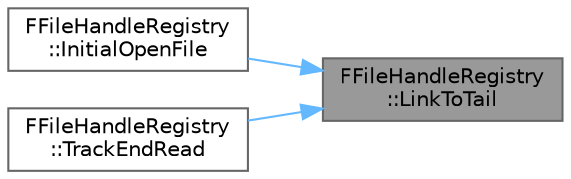 digraph "FFileHandleRegistry::LinkToTail"
{
 // INTERACTIVE_SVG=YES
 // LATEX_PDF_SIZE
  bgcolor="transparent";
  edge [fontname=Helvetica,fontsize=10,labelfontname=Helvetica,labelfontsize=10];
  node [fontname=Helvetica,fontsize=10,shape=box,height=0.2,width=0.4];
  rankdir="RL";
  Node1 [id="Node000001",label="FFileHandleRegistry\l::LinkToTail",height=0.2,width=0.4,color="gray40", fillcolor="grey60", style="filled", fontcolor="black",tooltip=" "];
  Node1 -> Node2 [id="edge1_Node000001_Node000002",dir="back",color="steelblue1",style="solid",tooltip=" "];
  Node2 [id="Node000002",label="FFileHandleRegistry\l::InitialOpenFile",height=0.2,width=0.4,color="grey40", fillcolor="white", style="filled",URL="$d1/dee/classFFileHandleRegistry.html#a50aedd2d5777dbd0f3c114824605b83d",tooltip=" "];
  Node1 -> Node3 [id="edge2_Node000001_Node000003",dir="back",color="steelblue1",style="solid",tooltip=" "];
  Node3 [id="Node000003",label="FFileHandleRegistry\l::TrackEndRead",height=0.2,width=0.4,color="grey40", fillcolor="white", style="filled",URL="$d1/dee/classFFileHandleRegistry.html#adbb3361fdd64eb2627ad1c8e2b564fee",tooltip=" "];
}
